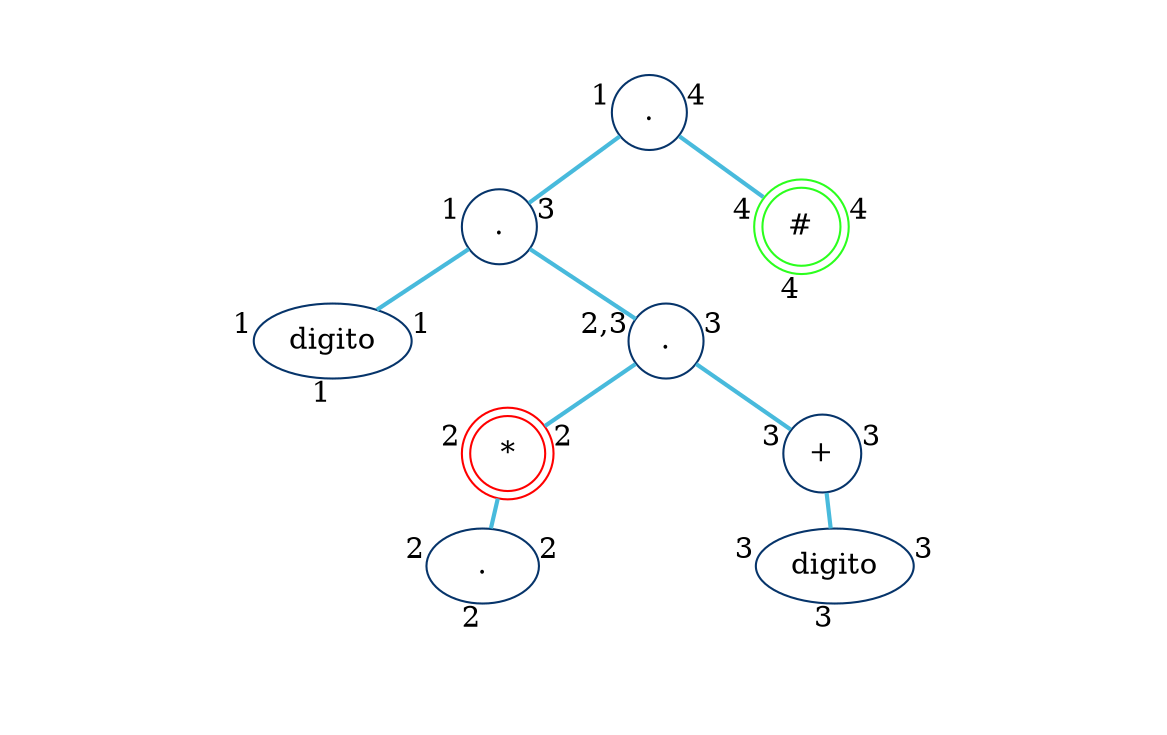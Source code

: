 graph Arbol_Sintactico{

graph [pad="0.5", nodesep="1.2", ranksep="0.2"];
edge [penwidth=2, color="#48BADC"];
node [shape = circle, color="#06346A"];node0[label = "." ];
node0 -- node00
node00[label = "." ];
node00 -- node000
node000[label = "digito", shape = oval ];
node00 -- node001
node001[label = "." ];
node001 -- node0010
node0010[label = "*"shape=doublecircle, color=red ];
node0010 -- node00100
node00100[label = ".", shape = oval ];
node001 -- node0011
node0011[label = "+" ];
node0011 -- node00110
node00110[label = "digito", shape = oval ];
node0 -- node01
node01[label = "#",shape=doublecircle, color="#2BFF1D" ];

 edge [penwidth=0];node0:w--node0:w[taillabel="1"]
node0:e--node0:e[taillabel="4"]
node00:w--node00:w[taillabel="1"]
node00:e--node00:e[taillabel="3"]
node000:w--node000:w[taillabel="1"]
node000:e--node000:e[taillabel="1"]
node000:s--node000:s[taillabel="1"]
node001:w--node001:w[taillabel="2,3"]
node001:e--node001:e[taillabel="3"]
node0010:w--node0010:w[taillabel="2"]
node0010:e--node0010:e[taillabel="2"]
node00100:w--node00100:w[taillabel="2"]
node00100:e--node00100:e[taillabel="2"]
node00100:s--node00100:s[taillabel="2"]
node0011:w--node0011:w[taillabel="3"]
node0011:e--node0011:e[taillabel="3"]
node00110:w--node00110:w[taillabel="3"]
node00110:e--node00110:e[taillabel="3"]
node00110:s--node00110:s[taillabel="3"]
node01:w--node01:w[taillabel="4"]
node01:e--node01:e[taillabel="4"]
node01:s--node01:s[taillabel="4"]


}
